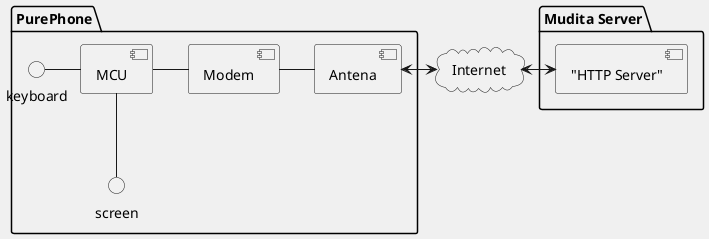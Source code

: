 @startuml
skinparam BackgroundColor F0F0F0
skinparam rectangle{
    roundCorner 25
}

'Actor User
package PurePhone {
    screen -up- [MCU]
    keyboard - [MCU]
    [MCU] - [Modem]
    [Modem] - [Antena]
}
cloud Internet {
}

[Antena] <-> Internet


package "Mudita Server" {
 ["HTTP Server"] as HTTPd
}
Internet <-> HTTPd

@enduml
